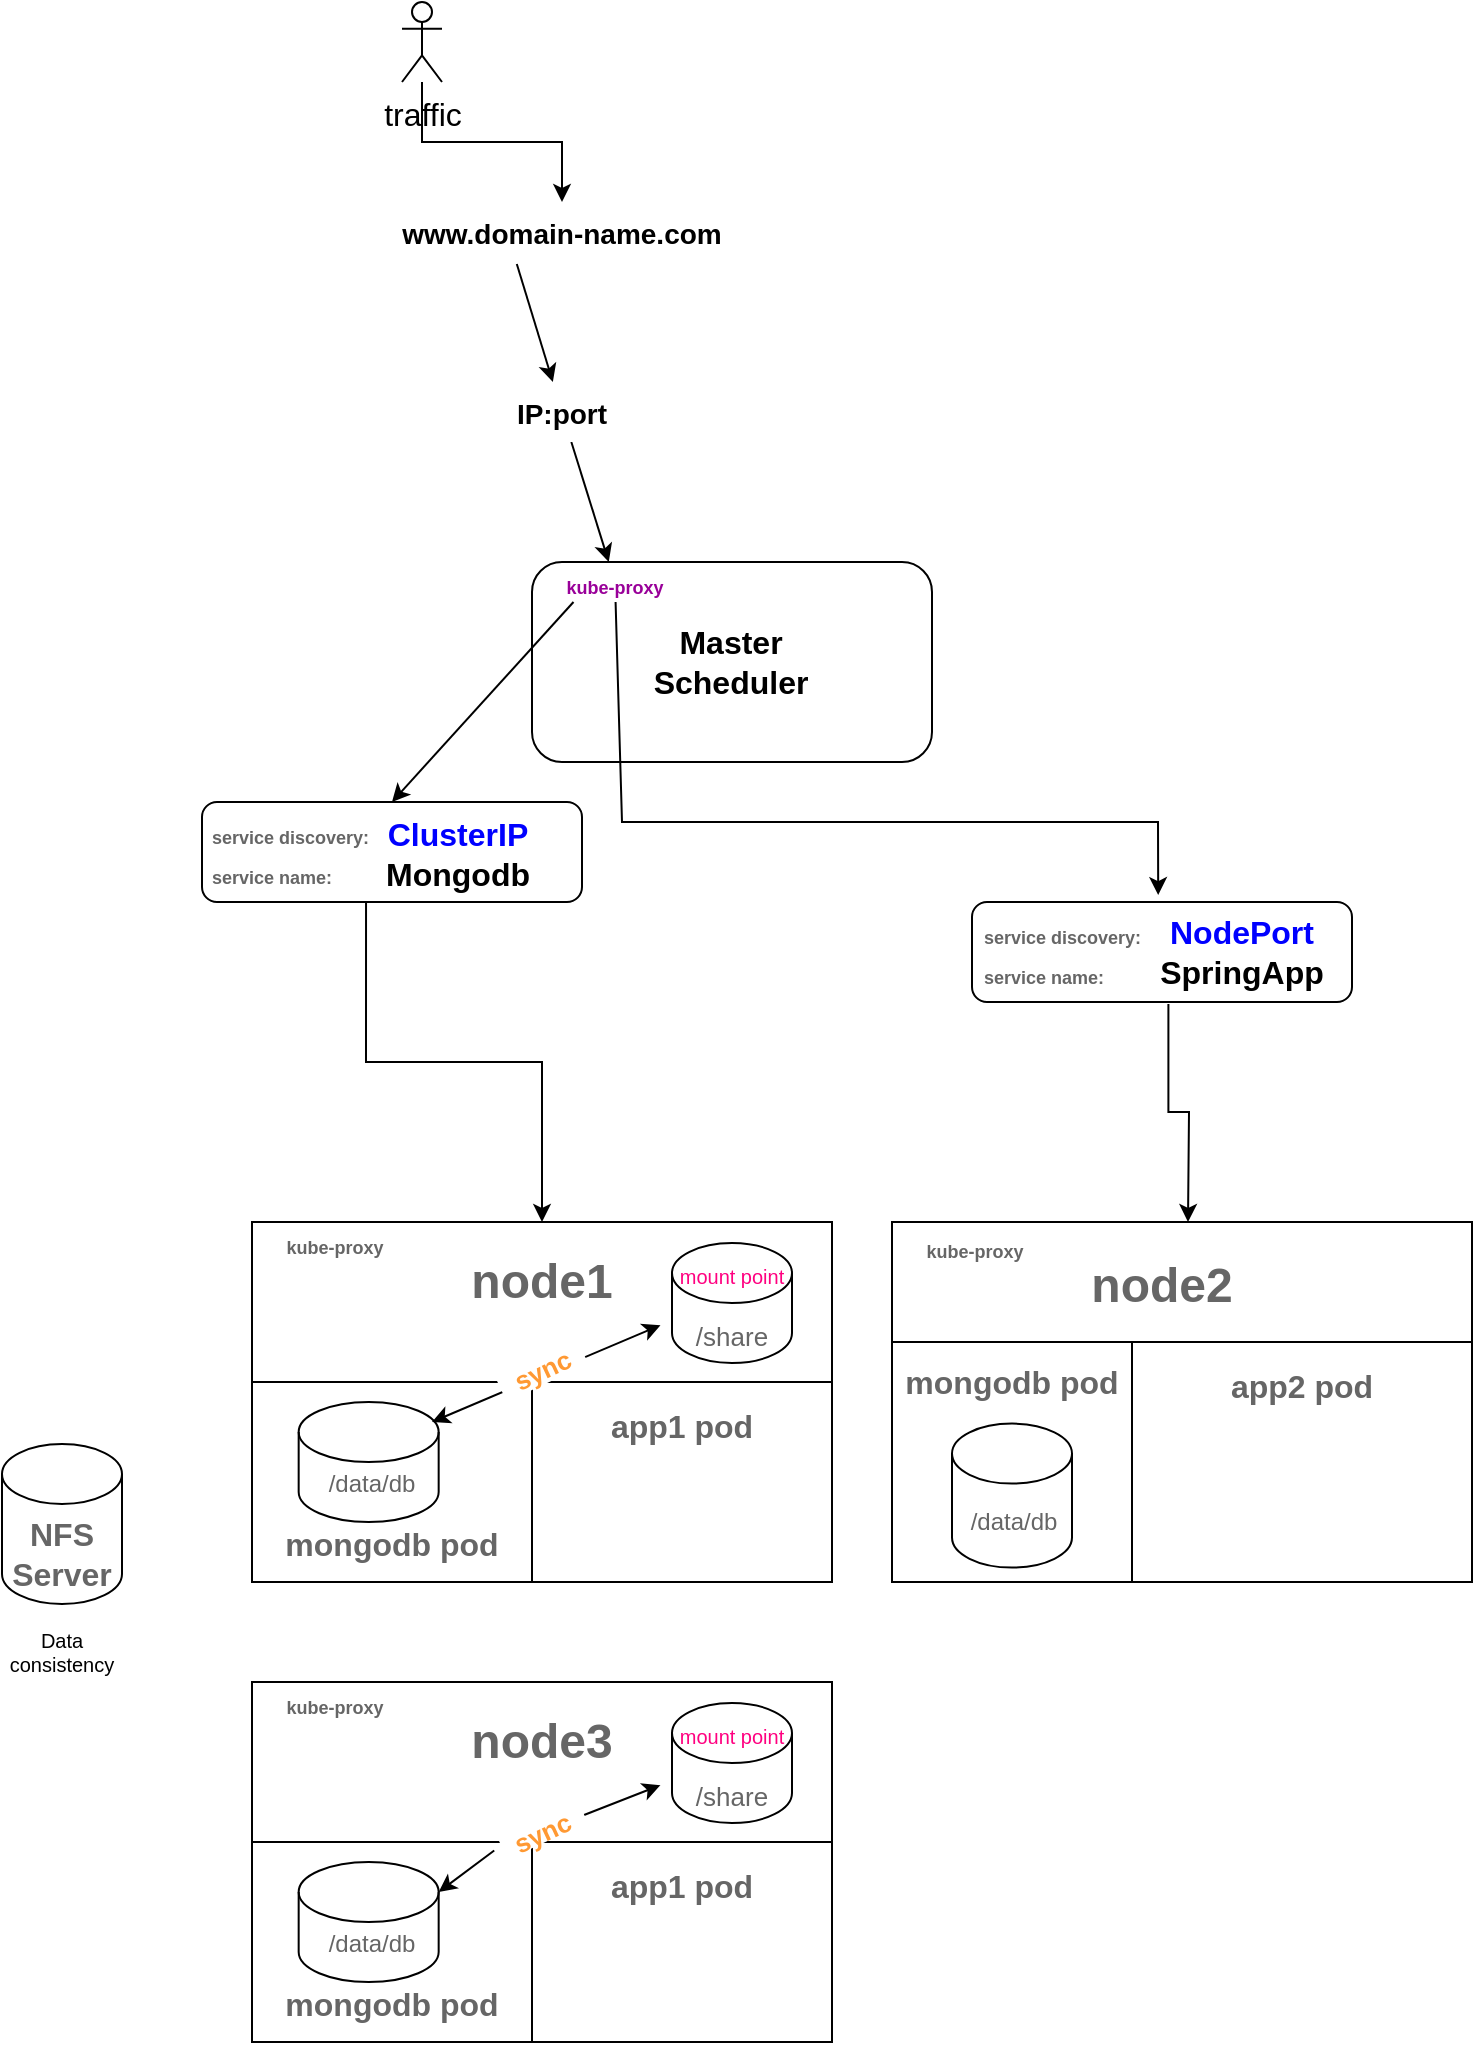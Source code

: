 <mxfile version="15.9.1" type="github">
  <diagram id="V3CfdtRdbDj_7DybPWGe" name="Page-1">
    <mxGraphModel dx="1006" dy="689" grid="0" gridSize="10" guides="1" tooltips="1" connect="1" arrows="1" fold="1" page="1" pageScale="1" pageWidth="850" pageHeight="1100" math="0" shadow="0">
      <root>
        <mxCell id="0" />
        <mxCell id="1" parent="0" />
        <mxCell id="k56KaWkT5f99XN63cBPl-57" value="" style="group" vertex="1" connectable="0" parent="1">
          <mxGeometry x="495" y="640" width="290" height="180" as="geometry" />
        </mxCell>
        <mxCell id="k56KaWkT5f99XN63cBPl-29" value="" style="edgeStyle=orthogonalEdgeStyle;rounded=0;orthogonalLoop=1;jettySize=auto;html=1;fontSize=12;fontColor=#666666;exitX=0.942;exitY=1.033;exitDx=0;exitDy=0;exitPerimeter=0;" edge="1" parent="k56KaWkT5f99XN63cBPl-57" source="k56KaWkT5f99XN63cBPl-40">
          <mxGeometry relative="1" as="geometry">
            <mxPoint x="120" y="68" as="sourcePoint" />
            <mxPoint x="148" as="targetPoint" />
          </mxGeometry>
        </mxCell>
        <mxCell id="k56KaWkT5f99XN63cBPl-89" value="" style="group" vertex="1" connectable="0" parent="k56KaWkT5f99XN63cBPl-57">
          <mxGeometry width="290" height="180" as="geometry" />
        </mxCell>
        <mxCell id="k56KaWkT5f99XN63cBPl-58" value="" style="whiteSpace=wrap;html=1;fontSize=12;fontColor=#666666;" vertex="1" parent="k56KaWkT5f99XN63cBPl-89">
          <mxGeometry width="290" height="60" as="geometry" />
        </mxCell>
        <mxCell id="k56KaWkT5f99XN63cBPl-61" value="" style="group" vertex="1" connectable="0" parent="k56KaWkT5f99XN63cBPl-89">
          <mxGeometry y="60" width="120" height="120" as="geometry" />
        </mxCell>
        <mxCell id="k56KaWkT5f99XN63cBPl-62" value="" style="rounded=0;whiteSpace=wrap;html=1;fontSize=12;fontColor=#666666;" vertex="1" parent="k56KaWkT5f99XN63cBPl-61">
          <mxGeometry width="120" height="120" as="geometry" />
        </mxCell>
        <mxCell id="k56KaWkT5f99XN63cBPl-63" value="&lt;h1&gt;&lt;font style=&quot;font-size: 16px&quot;&gt;mongodb pod&lt;/font&gt;&lt;/h1&gt;" style="text;html=1;strokeColor=none;fillColor=none;spacing=5;spacingTop=-20;whiteSpace=wrap;overflow=hidden;rounded=0;fontSize=12;fontColor=#666666;align=center;" vertex="1" parent="k56KaWkT5f99XN63cBPl-61">
          <mxGeometry y="-2.4" width="120" height="45.6" as="geometry" />
        </mxCell>
        <mxCell id="k56KaWkT5f99XN63cBPl-64" value="" style="group" vertex="1" connectable="0" parent="k56KaWkT5f99XN63cBPl-61">
          <mxGeometry x="30" y="40.8" width="61" height="72" as="geometry" />
        </mxCell>
        <mxCell id="k56KaWkT5f99XN63cBPl-65" value="" style="shape=cylinder3;whiteSpace=wrap;html=1;boundedLbl=1;backgroundOutline=1;size=15;fontSize=9;fontColor=#666666;" vertex="1" parent="k56KaWkT5f99XN63cBPl-64">
          <mxGeometry width="60" height="72" as="geometry" />
        </mxCell>
        <mxCell id="k56KaWkT5f99XN63cBPl-66" value="&lt;font style=&quot;font-size: 12px&quot;&gt;/data/db&lt;/font&gt;" style="text;html=1;strokeColor=none;fillColor=none;align=center;verticalAlign=middle;whiteSpace=wrap;rounded=0;fontSize=17;fontColor=#666666;" vertex="1" parent="k56KaWkT5f99XN63cBPl-64">
          <mxGeometry x="1" y="30.0" width="60" height="36" as="geometry" />
        </mxCell>
        <mxCell id="k56KaWkT5f99XN63cBPl-67" value="" style="group" vertex="1" connectable="0" parent="k56KaWkT5f99XN63cBPl-89">
          <mxGeometry x="120" y="60" width="170" height="120" as="geometry" />
        </mxCell>
        <mxCell id="k56KaWkT5f99XN63cBPl-68" value="" style="rounded=0;whiteSpace=wrap;html=1;fontSize=12;fontColor=#666666;" vertex="1" parent="k56KaWkT5f99XN63cBPl-67">
          <mxGeometry width="170" height="120" as="geometry" />
        </mxCell>
        <mxCell id="k56KaWkT5f99XN63cBPl-69" value="&lt;h1&gt;&lt;font style=&quot;font-size: 16px&quot;&gt;app2 pod&lt;/font&gt;&lt;/h1&gt;" style="text;html=1;strokeColor=none;fillColor=none;spacing=5;spacingTop=-20;whiteSpace=wrap;overflow=hidden;rounded=0;fontSize=12;fontColor=#666666;align=center;" vertex="1" parent="k56KaWkT5f99XN63cBPl-67">
          <mxGeometry width="170" height="60" as="geometry" />
        </mxCell>
        <mxCell id="k56KaWkT5f99XN63cBPl-59" value="&lt;h1&gt;node2&lt;/h1&gt;" style="text;html=1;strokeColor=none;fillColor=none;spacing=5;spacingTop=-20;whiteSpace=wrap;overflow=hidden;rounded=0;fontSize=12;fontColor=#666666;align=center;" vertex="1" parent="k56KaWkT5f99XN63cBPl-89">
          <mxGeometry x="75" y="12" width="120" height="48" as="geometry" />
        </mxCell>
        <mxCell id="k56KaWkT5f99XN63cBPl-60" value="&lt;font color=&quot;#666666&quot; size=&quot;1&quot;&gt;&lt;b style=&quot;font-size: 9px&quot;&gt;kube-proxy&lt;/b&gt;&lt;/font&gt;" style="text;html=1;strokeColor=none;fillColor=none;align=center;verticalAlign=middle;whiteSpace=wrap;rounded=0;fontSize=16;fontColor=#009900;" vertex="1" parent="k56KaWkT5f99XN63cBPl-89">
          <mxGeometry width="83" height="24" as="geometry" />
        </mxCell>
        <mxCell id="k56KaWkT5f99XN63cBPl-3" value="" style="group" vertex="1" connectable="0" parent="1">
          <mxGeometry x="315" y="310" width="200" height="100" as="geometry" />
        </mxCell>
        <mxCell id="k56KaWkT5f99XN63cBPl-1" value="" style="rounded=1;whiteSpace=wrap;html=1;" vertex="1" parent="k56KaWkT5f99XN63cBPl-3">
          <mxGeometry width="200" height="100" as="geometry" />
        </mxCell>
        <mxCell id="k56KaWkT5f99XN63cBPl-2" value="&lt;b&gt;&lt;font style=&quot;font-size: 16px&quot;&gt;Master Scheduler&lt;/font&gt;&lt;/b&gt;" style="text;html=1;strokeColor=none;fillColor=none;align=center;verticalAlign=middle;whiteSpace=wrap;rounded=0;" vertex="1" parent="k56KaWkT5f99XN63cBPl-3">
          <mxGeometry x="68.421" y="35" width="63.158" height="30" as="geometry" />
        </mxCell>
        <mxCell id="k56KaWkT5f99XN63cBPl-82" value="&lt;font size=&quot;1&quot; color=&quot;#990099&quot;&gt;&lt;span style=&quot;font-size: 9px&quot;&gt;&lt;b&gt;kube-proxy&lt;/b&gt;&lt;/span&gt;&lt;/font&gt;" style="text;html=1;strokeColor=none;fillColor=none;align=center;verticalAlign=middle;whiteSpace=wrap;rounded=0;fontSize=16;fontColor=#009900;" vertex="1" parent="k56KaWkT5f99XN63cBPl-3">
          <mxGeometry width="83" height="20" as="geometry" />
        </mxCell>
        <mxCell id="k56KaWkT5f99XN63cBPl-15" value="" style="group" vertex="1" connectable="0" parent="1">
          <mxGeometry x="150" y="430" width="190" height="50" as="geometry" />
        </mxCell>
        <mxCell id="k56KaWkT5f99XN63cBPl-4" value="" style="group" vertex="1" connectable="0" parent="k56KaWkT5f99XN63cBPl-15">
          <mxGeometry width="190" height="50" as="geometry" />
        </mxCell>
        <mxCell id="k56KaWkT5f99XN63cBPl-5" value="" style="rounded=1;whiteSpace=wrap;html=1;" vertex="1" parent="k56KaWkT5f99XN63cBPl-4">
          <mxGeometry width="190" height="50" as="geometry" />
        </mxCell>
        <mxCell id="k56KaWkT5f99XN63cBPl-6" value="&lt;b&gt;&lt;font style=&quot;font-size: 16px&quot;&gt;&lt;font color=&quot;#0000ff&quot;&gt;ClusterIP&lt;br&gt;&lt;/font&gt;&lt;/font&gt;&lt;/b&gt;&lt;b&gt;&lt;font style=&quot;font-size: 16px&quot;&gt;Mongodb&lt;br&gt;&lt;/font&gt;&lt;/b&gt;" style="text;html=1;strokeColor=none;fillColor=none;align=center;verticalAlign=middle;whiteSpace=wrap;rounded=0;" vertex="1" parent="k56KaWkT5f99XN63cBPl-4">
          <mxGeometry x="70" y="10" width="116" height="32.5" as="geometry" />
        </mxCell>
        <mxCell id="k56KaWkT5f99XN63cBPl-11" value="&lt;font color=&quot;#666666&quot; size=&quot;1&quot;&gt;&lt;b style=&quot;font-size: 9px&quot;&gt;service discovery:&lt;/b&gt;&lt;/font&gt;" style="text;html=1;strokeColor=none;fillColor=none;align=left;verticalAlign=middle;whiteSpace=wrap;rounded=0;fontSize=16;fontColor=#009900;" vertex="1" parent="k56KaWkT5f99XN63cBPl-15">
          <mxGeometry x="3" width="83" height="30" as="geometry" />
        </mxCell>
        <mxCell id="k56KaWkT5f99XN63cBPl-39" value="&lt;font color=&quot;#666666&quot; size=&quot;1&quot;&gt;&lt;b style=&quot;font-size: 9px&quot;&gt;service name:&lt;/b&gt;&lt;/font&gt;" style="text;html=1;strokeColor=none;fillColor=none;align=left;verticalAlign=middle;whiteSpace=wrap;rounded=0;fontSize=16;fontColor=#009900;" vertex="1" parent="k56KaWkT5f99XN63cBPl-15">
          <mxGeometry x="3" y="20" width="90" height="30" as="geometry" />
        </mxCell>
        <mxCell id="k56KaWkT5f99XN63cBPl-21" value="" style="group" vertex="1" connectable="0" parent="1">
          <mxGeometry x="535" y="480" width="190" height="50" as="geometry" />
        </mxCell>
        <mxCell id="k56KaWkT5f99XN63cBPl-22" value="" style="group" vertex="1" connectable="0" parent="k56KaWkT5f99XN63cBPl-21">
          <mxGeometry width="190" height="50" as="geometry" />
        </mxCell>
        <mxCell id="k56KaWkT5f99XN63cBPl-23" value="" style="rounded=1;whiteSpace=wrap;html=1;" vertex="1" parent="k56KaWkT5f99XN63cBPl-22">
          <mxGeometry width="190" height="50" as="geometry" />
        </mxCell>
        <mxCell id="k56KaWkT5f99XN63cBPl-24" value="&lt;b&gt;&lt;font style=&quot;font-size: 16px&quot;&gt;&lt;font color=&quot;#0000ff&quot;&gt;NodePort&lt;br&gt;&lt;/font&gt;&lt;/font&gt;&lt;/b&gt;&lt;b&gt;&lt;font style=&quot;font-size: 16px&quot;&gt;SpringApp&lt;br&gt;&lt;/font&gt;&lt;/b&gt;" style="text;html=1;strokeColor=none;fillColor=none;align=center;verticalAlign=middle;whiteSpace=wrap;rounded=0;" vertex="1" parent="k56KaWkT5f99XN63cBPl-22">
          <mxGeometry x="80" y="8.75" width="110" height="32.5" as="geometry" />
        </mxCell>
        <mxCell id="k56KaWkT5f99XN63cBPl-25" value="&lt;font color=&quot;#666666&quot; size=&quot;1&quot;&gt;&lt;b style=&quot;font-size: 9px&quot;&gt;service discovery:&lt;/b&gt;&lt;/font&gt;" style="text;html=1;strokeColor=none;fillColor=none;align=left;verticalAlign=middle;whiteSpace=wrap;rounded=0;fontSize=16;fontColor=#009900;" vertex="1" parent="k56KaWkT5f99XN63cBPl-21">
          <mxGeometry x="4" width="100" height="30" as="geometry" />
        </mxCell>
        <mxCell id="k56KaWkT5f99XN63cBPl-40" value="&lt;font color=&quot;#666666&quot; size=&quot;1&quot;&gt;&lt;b style=&quot;font-size: 9px&quot;&gt;service name:&lt;/b&gt;&lt;/font&gt;" style="text;html=1;strokeColor=none;fillColor=none;align=left;verticalAlign=middle;whiteSpace=wrap;rounded=0;fontSize=16;fontColor=#009900;" vertex="1" parent="k56KaWkT5f99XN63cBPl-21">
          <mxGeometry x="4" y="20" width="100" height="30" as="geometry" />
        </mxCell>
        <mxCell id="k56KaWkT5f99XN63cBPl-27" value="" style="edgeStyle=orthogonalEdgeStyle;rounded=0;orthogonalLoop=1;jettySize=auto;html=1;fontSize=12;fontColor=#666666;exitX=0.878;exitY=1;exitDx=0;exitDy=0;exitPerimeter=0;" edge="1" parent="1" source="k56KaWkT5f99XN63cBPl-39" target="k56KaWkT5f99XN63cBPl-26">
          <mxGeometry relative="1" as="geometry" />
        </mxCell>
        <mxCell id="k56KaWkT5f99XN63cBPl-31" value="" style="endArrow=classic;html=1;rounded=0;fontSize=12;fontColor=#666666;exitX=0.25;exitY=1;exitDx=0;exitDy=0;entryX=0.5;entryY=0;entryDx=0;entryDy=0;" edge="1" parent="1" source="k56KaWkT5f99XN63cBPl-82" target="k56KaWkT5f99XN63cBPl-5">
          <mxGeometry width="50" height="50" relative="1" as="geometry">
            <mxPoint x="185" y="490" as="sourcePoint" />
            <mxPoint x="235" y="440" as="targetPoint" />
          </mxGeometry>
        </mxCell>
        <mxCell id="k56KaWkT5f99XN63cBPl-32" value="" style="endArrow=classic;html=1;rounded=0;fontSize=12;fontColor=#666666;entryX=0.891;entryY=-0.115;entryDx=0;entryDy=0;entryPerimeter=0;" edge="1" parent="1" source="k56KaWkT5f99XN63cBPl-82" target="k56KaWkT5f99XN63cBPl-25">
          <mxGeometry width="50" height="50" relative="1" as="geometry">
            <mxPoint x="325" y="420" as="sourcePoint" />
            <mxPoint x="515" y="510" as="targetPoint" />
            <Array as="points">
              <mxPoint x="360" y="440" />
              <mxPoint x="628" y="440" />
            </Array>
          </mxGeometry>
        </mxCell>
        <mxCell id="k56KaWkT5f99XN63cBPl-79" value="" style="group" vertex="1" connectable="0" parent="1">
          <mxGeometry x="175" y="650" width="290" height="181" as="geometry" />
        </mxCell>
        <mxCell id="k56KaWkT5f99XN63cBPl-56" value="" style="group" vertex="1" connectable="0" parent="k56KaWkT5f99XN63cBPl-79">
          <mxGeometry y="20" width="290" height="161" as="geometry" />
        </mxCell>
        <mxCell id="k56KaWkT5f99XN63cBPl-26" value="" style="whiteSpace=wrap;html=1;fontSize=12;fontColor=#666666;" vertex="1" parent="k56KaWkT5f99XN63cBPl-56">
          <mxGeometry y="-30" width="290" height="81" as="geometry" />
        </mxCell>
        <mxCell id="k56KaWkT5f99XN63cBPl-48" value="" style="group" vertex="1" connectable="0" parent="k56KaWkT5f99XN63cBPl-56">
          <mxGeometry y="50" width="140" height="111" as="geometry" />
        </mxCell>
        <mxCell id="k56KaWkT5f99XN63cBPl-35" value="" style="rounded=0;whiteSpace=wrap;html=1;fontSize=12;fontColor=#666666;" vertex="1" parent="k56KaWkT5f99XN63cBPl-48">
          <mxGeometry width="140" height="100" as="geometry" />
        </mxCell>
        <mxCell id="k56KaWkT5f99XN63cBPl-46" value="" style="group" vertex="1" connectable="0" parent="k56KaWkT5f99XN63cBPl-48">
          <mxGeometry x="23.333" y="10" width="105" height="77" as="geometry" />
        </mxCell>
        <mxCell id="k56KaWkT5f99XN63cBPl-41" value="" style="shape=cylinder3;whiteSpace=wrap;html=1;boundedLbl=1;backgroundOutline=1;size=15;fontSize=9;fontColor=#666666;" vertex="1" parent="k56KaWkT5f99XN63cBPl-46">
          <mxGeometry width="70" height="60" as="geometry" />
        </mxCell>
        <mxCell id="k56KaWkT5f99XN63cBPl-45" value="&lt;font style=&quot;font-size: 12px&quot;&gt;/data/db&lt;/font&gt;" style="text;html=1;strokeColor=none;fillColor=none;align=center;verticalAlign=middle;whiteSpace=wrap;rounded=0;fontSize=17;fontColor=#666666;" vertex="1" parent="k56KaWkT5f99XN63cBPl-46">
          <mxGeometry x="1.167" y="25.0" width="70" height="30" as="geometry" />
        </mxCell>
        <mxCell id="k56KaWkT5f99XN63cBPl-38" value="&lt;h1&gt;&lt;font style=&quot;font-size: 16px&quot;&gt;mongodb pod&lt;/font&gt;&lt;/h1&gt;" style="text;html=1;strokeColor=none;fillColor=none;spacing=5;spacingTop=-20;whiteSpace=wrap;overflow=hidden;rounded=0;fontSize=12;fontColor=#666666;align=center;" vertex="1" parent="k56KaWkT5f99XN63cBPl-48">
          <mxGeometry y="59" width="140" height="52" as="geometry" />
        </mxCell>
        <mxCell id="k56KaWkT5f99XN63cBPl-49" value="" style="group" vertex="1" connectable="0" parent="k56KaWkT5f99XN63cBPl-56">
          <mxGeometry x="120" y="50" width="170" height="100" as="geometry" />
        </mxCell>
        <mxCell id="k56KaWkT5f99XN63cBPl-50" value="" style="rounded=0;whiteSpace=wrap;html=1;fontSize=12;fontColor=#666666;" vertex="1" parent="k56KaWkT5f99XN63cBPl-49">
          <mxGeometry x="20" width="150" height="100" as="geometry" />
        </mxCell>
        <mxCell id="k56KaWkT5f99XN63cBPl-51" value="&lt;h1&gt;&lt;font style=&quot;font-size: 16px&quot;&gt;app1 pod&lt;/font&gt;&lt;/h1&gt;" style="text;html=1;strokeColor=none;fillColor=none;spacing=5;spacingTop=-20;whiteSpace=wrap;overflow=hidden;rounded=0;fontSize=12;fontColor=#666666;align=center;" vertex="1" parent="k56KaWkT5f99XN63cBPl-49">
          <mxGeometry x="20" width="150" height="50" as="geometry" />
        </mxCell>
        <mxCell id="k56KaWkT5f99XN63cBPl-72" value="" style="endArrow=classic;startArrow=classic;html=1;rounded=0;fontSize=13;fontColor=#666666;entryX=-0.096;entryY=0.369;entryDx=0;entryDy=0;entryPerimeter=0;" edge="1" parent="k56KaWkT5f99XN63cBPl-56" target="k56KaWkT5f99XN63cBPl-71">
          <mxGeometry width="50" height="50" relative="1" as="geometry">
            <mxPoint x="90" y="70" as="sourcePoint" />
            <mxPoint x="90" y="40" as="targetPoint" />
          </mxGeometry>
        </mxCell>
        <mxCell id="k56KaWkT5f99XN63cBPl-73" value="" style="group" vertex="1" connectable="0" parent="k56KaWkT5f99XN63cBPl-56">
          <mxGeometry x="210" y="-19.5" width="60" height="60" as="geometry" />
        </mxCell>
        <mxCell id="k56KaWkT5f99XN63cBPl-70" value="" style="shape=cylinder3;whiteSpace=wrap;html=1;boundedLbl=1;backgroundOutline=1;size=15;fontSize=16;fontColor=#666666;" vertex="1" parent="k56KaWkT5f99XN63cBPl-73">
          <mxGeometry width="60" height="60" as="geometry" />
        </mxCell>
        <mxCell id="k56KaWkT5f99XN63cBPl-71" value="&lt;font style=&quot;font-size: 13px&quot;&gt;/share&lt;/font&gt;" style="text;html=1;strokeColor=none;fillColor=none;align=center;verticalAlign=middle;whiteSpace=wrap;rounded=0;fontSize=16;fontColor=#666666;" vertex="1" parent="k56KaWkT5f99XN63cBPl-73">
          <mxGeometry y="30" width="60" height="30" as="geometry" />
        </mxCell>
        <mxCell id="k56KaWkT5f99XN63cBPl-76" style="edgeStyle=orthogonalEdgeStyle;rounded=0;orthogonalLoop=1;jettySize=auto;html=1;exitX=0.5;exitY=1;exitDx=0;exitDy=0;fontSize=13;fontColor=#666666;" edge="1" parent="k56KaWkT5f99XN63cBPl-73" source="k56KaWkT5f99XN63cBPl-71" target="k56KaWkT5f99XN63cBPl-71">
          <mxGeometry relative="1" as="geometry" />
        </mxCell>
        <mxCell id="k56KaWkT5f99XN63cBPl-95" value="&lt;font style=&quot;font-size: 10px&quot; color=&quot;#ff0080&quot;&gt;mount point&lt;/font&gt;" style="text;html=1;strokeColor=none;fillColor=none;align=center;verticalAlign=middle;whiteSpace=wrap;rounded=0;labelBackgroundColor=none;fontSize=14;fontColor=#990099;" vertex="1" parent="k56KaWkT5f99XN63cBPl-73">
          <mxGeometry width="60" height="30" as="geometry" />
        </mxCell>
        <mxCell id="k56KaWkT5f99XN63cBPl-44" value="&lt;font color=&quot;#666666&quot; size=&quot;1&quot;&gt;&lt;b style=&quot;font-size: 9px&quot;&gt;kube-proxy&lt;/b&gt;&lt;/font&gt;" style="text;html=1;strokeColor=none;fillColor=none;align=center;verticalAlign=middle;whiteSpace=wrap;rounded=0;fontSize=16;fontColor=#009900;" vertex="1" parent="k56KaWkT5f99XN63cBPl-56">
          <mxGeometry y="-30" width="83" height="20" as="geometry" />
        </mxCell>
        <mxCell id="k56KaWkT5f99XN63cBPl-78" value="&lt;b&gt;&lt;font color=&quot;#ff9933&quot;&gt;sync&lt;/font&gt;&lt;/b&gt;" style="text;html=1;align=center;verticalAlign=middle;whiteSpace=wrap;rounded=0;fontSize=13;rotation=-25;fillColor=default;" vertex="1" parent="k56KaWkT5f99XN63cBPl-56">
          <mxGeometry x="122.5" y="37.83" width="45" height="13.17" as="geometry" />
        </mxCell>
        <mxCell id="k56KaWkT5f99XN63cBPl-36" value="&lt;h1&gt;node1&lt;/h1&gt;" style="text;html=1;strokeColor=none;fillColor=none;spacing=5;spacingTop=-20;whiteSpace=wrap;overflow=hidden;rounded=0;fontSize=12;fontColor=#666666;align=center;" vertex="1" parent="k56KaWkT5f99XN63cBPl-79">
          <mxGeometry x="85" width="120" height="40" as="geometry" />
        </mxCell>
        <mxCell id="k56KaWkT5f99XN63cBPl-94" value="" style="edgeStyle=orthogonalEdgeStyle;rounded=0;orthogonalLoop=1;jettySize=auto;html=1;fontSize=14;fontColor=#990099;" edge="1" parent="1" source="k56KaWkT5f99XN63cBPl-83" target="k56KaWkT5f99XN63cBPl-85">
          <mxGeometry relative="1" as="geometry" />
        </mxCell>
        <mxCell id="k56KaWkT5f99XN63cBPl-84" value="" style="endArrow=classic;html=1;rounded=0;fontSize=16;fontColor=#666666;startArrow=none;" edge="1" parent="1" source="k56KaWkT5f99XN63cBPl-86" target="k56KaWkT5f99XN63cBPl-82">
          <mxGeometry width="50" height="50" relative="1" as="geometry">
            <mxPoint x="380" y="260" as="sourcePoint" />
            <mxPoint x="510" y="250" as="targetPoint" />
          </mxGeometry>
        </mxCell>
        <mxCell id="k56KaWkT5f99XN63cBPl-85" value="&lt;font style=&quot;font-size: 14px&quot;&gt;&lt;b&gt;www.domain-name.com&lt;/b&gt;&lt;/font&gt;" style="text;html=1;align=center;verticalAlign=middle;whiteSpace=wrap;rounded=0;fontSize=16;fillColor=default;" vertex="1" parent="1">
          <mxGeometry x="230" y="130" width="200" height="30" as="geometry" />
        </mxCell>
        <mxCell id="k56KaWkT5f99XN63cBPl-86" value="&lt;font style=&quot;font-size: 14px&quot;&gt;&lt;b&gt;IP:port&lt;/b&gt;&lt;/font&gt;" style="text;html=1;align=center;verticalAlign=middle;whiteSpace=wrap;rounded=0;fontSize=16;fillColor=default;" vertex="1" parent="1">
          <mxGeometry x="230" y="220" width="200" height="30" as="geometry" />
        </mxCell>
        <mxCell id="k56KaWkT5f99XN63cBPl-90" value="" style="group" vertex="1" connectable="0" parent="1">
          <mxGeometry x="50" y="751" width="60" height="80" as="geometry" />
        </mxCell>
        <mxCell id="k56KaWkT5f99XN63cBPl-80" value="" style="shape=cylinder3;whiteSpace=wrap;html=1;boundedLbl=1;backgroundOutline=1;size=15;fontSize=16;fontColor=#666666;" vertex="1" parent="k56KaWkT5f99XN63cBPl-90">
          <mxGeometry width="60" height="80" as="geometry" />
        </mxCell>
        <mxCell id="k56KaWkT5f99XN63cBPl-81" value="&lt;b&gt;NFS&lt;br&gt;Server&lt;/b&gt;" style="text;html=1;strokeColor=none;fillColor=none;align=center;verticalAlign=middle;whiteSpace=wrap;rounded=0;fontSize=16;fontColor=#666666;" vertex="1" parent="k56KaWkT5f99XN63cBPl-90">
          <mxGeometry y="40" width="60" height="30" as="geometry" />
        </mxCell>
        <mxCell id="k56KaWkT5f99XN63cBPl-92" value="" style="endArrow=classic;html=1;rounded=0;fontSize=14;fontColor=#990099;exitX=0.387;exitY=1.033;exitDx=0;exitDy=0;exitPerimeter=0;" edge="1" parent="1" source="k56KaWkT5f99XN63cBPl-85" target="k56KaWkT5f99XN63cBPl-86">
          <mxGeometry width="50" height="50" relative="1" as="geometry">
            <mxPoint x="480" y="310" as="sourcePoint" />
            <mxPoint x="530" y="260" as="targetPoint" />
          </mxGeometry>
        </mxCell>
        <mxCell id="k56KaWkT5f99XN63cBPl-83" value="traffic" style="shape=umlActor;verticalLabelPosition=bottom;verticalAlign=top;html=1;outlineConnect=0;fontSize=16;fillColor=#FFFFFF;" vertex="1" parent="1">
          <mxGeometry x="250" y="30" width="20" height="40" as="geometry" />
        </mxCell>
        <mxCell id="k56KaWkT5f99XN63cBPl-96" value="" style="group" vertex="1" connectable="0" parent="1">
          <mxGeometry x="175" y="880" width="290" height="181" as="geometry" />
        </mxCell>
        <mxCell id="k56KaWkT5f99XN63cBPl-97" value="" style="group" vertex="1" connectable="0" parent="k56KaWkT5f99XN63cBPl-96">
          <mxGeometry y="20" width="290" height="161" as="geometry" />
        </mxCell>
        <mxCell id="k56KaWkT5f99XN63cBPl-98" value="" style="whiteSpace=wrap;html=1;fontSize=12;fontColor=#666666;" vertex="1" parent="k56KaWkT5f99XN63cBPl-97">
          <mxGeometry y="-30" width="290" height="81" as="geometry" />
        </mxCell>
        <mxCell id="k56KaWkT5f99XN63cBPl-99" value="" style="group" vertex="1" connectable="0" parent="k56KaWkT5f99XN63cBPl-97">
          <mxGeometry y="50" width="140" height="111" as="geometry" />
        </mxCell>
        <mxCell id="k56KaWkT5f99XN63cBPl-100" value="" style="rounded=0;whiteSpace=wrap;html=1;fontSize=12;fontColor=#666666;" vertex="1" parent="k56KaWkT5f99XN63cBPl-99">
          <mxGeometry width="140" height="100" as="geometry" />
        </mxCell>
        <mxCell id="k56KaWkT5f99XN63cBPl-101" value="" style="group" vertex="1" connectable="0" parent="k56KaWkT5f99XN63cBPl-99">
          <mxGeometry x="23.333" y="10" width="105" height="77" as="geometry" />
        </mxCell>
        <mxCell id="k56KaWkT5f99XN63cBPl-102" value="" style="shape=cylinder3;whiteSpace=wrap;html=1;boundedLbl=1;backgroundOutline=1;size=15;fontSize=9;fontColor=#666666;" vertex="1" parent="k56KaWkT5f99XN63cBPl-101">
          <mxGeometry width="70" height="60" as="geometry" />
        </mxCell>
        <mxCell id="k56KaWkT5f99XN63cBPl-103" value="&lt;font style=&quot;font-size: 12px&quot;&gt;/data/db&lt;/font&gt;" style="text;html=1;strokeColor=none;fillColor=none;align=center;verticalAlign=middle;whiteSpace=wrap;rounded=0;fontSize=17;fontColor=#666666;" vertex="1" parent="k56KaWkT5f99XN63cBPl-101">
          <mxGeometry x="1.167" y="25.0" width="70" height="30" as="geometry" />
        </mxCell>
        <mxCell id="k56KaWkT5f99XN63cBPl-104" value="&lt;h1&gt;&lt;font style=&quot;font-size: 16px&quot;&gt;mongodb pod&lt;/font&gt;&lt;/h1&gt;" style="text;html=1;strokeColor=none;fillColor=none;spacing=5;spacingTop=-20;whiteSpace=wrap;overflow=hidden;rounded=0;fontSize=12;fontColor=#666666;align=center;" vertex="1" parent="k56KaWkT5f99XN63cBPl-99">
          <mxGeometry y="59" width="140" height="52" as="geometry" />
        </mxCell>
        <mxCell id="k56KaWkT5f99XN63cBPl-105" value="" style="group" vertex="1" connectable="0" parent="k56KaWkT5f99XN63cBPl-97">
          <mxGeometry x="120" y="50" width="170" height="100" as="geometry" />
        </mxCell>
        <mxCell id="k56KaWkT5f99XN63cBPl-106" value="" style="rounded=0;whiteSpace=wrap;html=1;fontSize=12;fontColor=#666666;" vertex="1" parent="k56KaWkT5f99XN63cBPl-105">
          <mxGeometry x="20" width="150" height="100" as="geometry" />
        </mxCell>
        <mxCell id="k56KaWkT5f99XN63cBPl-107" value="&lt;h1&gt;&lt;font style=&quot;font-size: 16px&quot;&gt;app1 pod&lt;/font&gt;&lt;/h1&gt;" style="text;html=1;strokeColor=none;fillColor=none;spacing=5;spacingTop=-20;whiteSpace=wrap;overflow=hidden;rounded=0;fontSize=12;fontColor=#666666;align=center;" vertex="1" parent="k56KaWkT5f99XN63cBPl-105">
          <mxGeometry x="20" width="150" height="50" as="geometry" />
        </mxCell>
        <mxCell id="k56KaWkT5f99XN63cBPl-108" value="" style="endArrow=classic;startArrow=none;html=1;rounded=0;fontSize=13;fontColor=#666666;entryX=-0.096;entryY=0.369;entryDx=0;entryDy=0;entryPerimeter=0;" edge="1" parent="k56KaWkT5f99XN63cBPl-97" target="k56KaWkT5f99XN63cBPl-111" source="k56KaWkT5f99XN63cBPl-115">
          <mxGeometry width="50" height="50" relative="1" as="geometry">
            <mxPoint x="90" y="70" as="sourcePoint" />
            <mxPoint x="90" y="40" as="targetPoint" />
          </mxGeometry>
        </mxCell>
        <mxCell id="k56KaWkT5f99XN63cBPl-109" value="" style="group" vertex="1" connectable="0" parent="k56KaWkT5f99XN63cBPl-97">
          <mxGeometry x="210" y="-19.5" width="60" height="60" as="geometry" />
        </mxCell>
        <mxCell id="k56KaWkT5f99XN63cBPl-110" value="" style="shape=cylinder3;whiteSpace=wrap;html=1;boundedLbl=1;backgroundOutline=1;size=15;fontSize=16;fontColor=#666666;" vertex="1" parent="k56KaWkT5f99XN63cBPl-109">
          <mxGeometry width="60" height="60" as="geometry" />
        </mxCell>
        <mxCell id="k56KaWkT5f99XN63cBPl-111" value="&lt;font style=&quot;font-size: 13px&quot;&gt;/share&lt;/font&gt;" style="text;html=1;strokeColor=none;fillColor=none;align=center;verticalAlign=middle;whiteSpace=wrap;rounded=0;fontSize=16;fontColor=#666666;" vertex="1" parent="k56KaWkT5f99XN63cBPl-109">
          <mxGeometry y="30" width="60" height="30" as="geometry" />
        </mxCell>
        <mxCell id="k56KaWkT5f99XN63cBPl-112" style="edgeStyle=orthogonalEdgeStyle;rounded=0;orthogonalLoop=1;jettySize=auto;html=1;exitX=0.5;exitY=1;exitDx=0;exitDy=0;fontSize=13;fontColor=#666666;" edge="1" parent="k56KaWkT5f99XN63cBPl-109" source="k56KaWkT5f99XN63cBPl-111" target="k56KaWkT5f99XN63cBPl-111">
          <mxGeometry relative="1" as="geometry" />
        </mxCell>
        <mxCell id="k56KaWkT5f99XN63cBPl-113" value="&lt;font style=&quot;font-size: 10px&quot; color=&quot;#ff0080&quot;&gt;mount point&lt;/font&gt;" style="text;html=1;strokeColor=none;fillColor=none;align=center;verticalAlign=middle;whiteSpace=wrap;rounded=0;labelBackgroundColor=none;fontSize=14;fontColor=#990099;" vertex="1" parent="k56KaWkT5f99XN63cBPl-109">
          <mxGeometry width="60" height="30" as="geometry" />
        </mxCell>
        <mxCell id="k56KaWkT5f99XN63cBPl-114" value="&lt;font color=&quot;#666666&quot; size=&quot;1&quot;&gt;&lt;b style=&quot;font-size: 9px&quot;&gt;kube-proxy&lt;/b&gt;&lt;/font&gt;" style="text;html=1;strokeColor=none;fillColor=none;align=center;verticalAlign=middle;whiteSpace=wrap;rounded=0;fontSize=16;fontColor=#009900;" vertex="1" parent="k56KaWkT5f99XN63cBPl-97">
          <mxGeometry y="-30" width="83" height="20" as="geometry" />
        </mxCell>
        <mxCell id="k56KaWkT5f99XN63cBPl-115" value="&lt;font color=&quot;#ff9933&quot;&gt;sync&lt;/font&gt;" style="text;html=1;strokeColor=none;fillColor=default;align=center;verticalAlign=middle;whiteSpace=wrap;rounded=0;fontSize=13;fontColor=#666666;rotation=-25;fontStyle=1" vertex="1" parent="k56KaWkT5f99XN63cBPl-97">
          <mxGeometry x="123.49" y="39" width="44.01" height="11" as="geometry" />
        </mxCell>
        <mxCell id="k56KaWkT5f99XN63cBPl-118" value="" style="endArrow=none;startArrow=classic;html=1;rounded=0;fontSize=13;fontColor=#666666;entryX=-0.096;entryY=0.369;entryDx=0;entryDy=0;entryPerimeter=0;exitX=1;exitY=0;exitDx=0;exitDy=15;exitPerimeter=0;" edge="1" parent="k56KaWkT5f99XN63cBPl-97" source="k56KaWkT5f99XN63cBPl-102" target="k56KaWkT5f99XN63cBPl-115">
          <mxGeometry width="50" height="50" relative="1" as="geometry">
            <mxPoint x="265" y="970" as="sourcePoint" />
            <mxPoint x="379.24" y="921.57" as="targetPoint" />
          </mxGeometry>
        </mxCell>
        <mxCell id="k56KaWkT5f99XN63cBPl-116" value="&lt;h1&gt;node3&lt;/h1&gt;" style="text;html=1;strokeColor=none;fillColor=none;spacing=5;spacingTop=-20;whiteSpace=wrap;overflow=hidden;rounded=0;fontSize=12;fontColor=#666666;align=center;" vertex="1" parent="k56KaWkT5f99XN63cBPl-96">
          <mxGeometry x="85" width="120" height="40" as="geometry" />
        </mxCell>
        <mxCell id="k56KaWkT5f99XN63cBPl-119" value="&lt;font color=&quot;#000000&quot;&gt;Data consistency&lt;/font&gt;" style="text;html=1;strokeColor=none;fillColor=none;align=center;verticalAlign=middle;whiteSpace=wrap;rounded=0;labelBackgroundColor=none;fontSize=10;fontColor=#FF9933;" vertex="1" parent="1">
          <mxGeometry x="50" y="840" width="60" height="30" as="geometry" />
        </mxCell>
      </root>
    </mxGraphModel>
  </diagram>
</mxfile>
